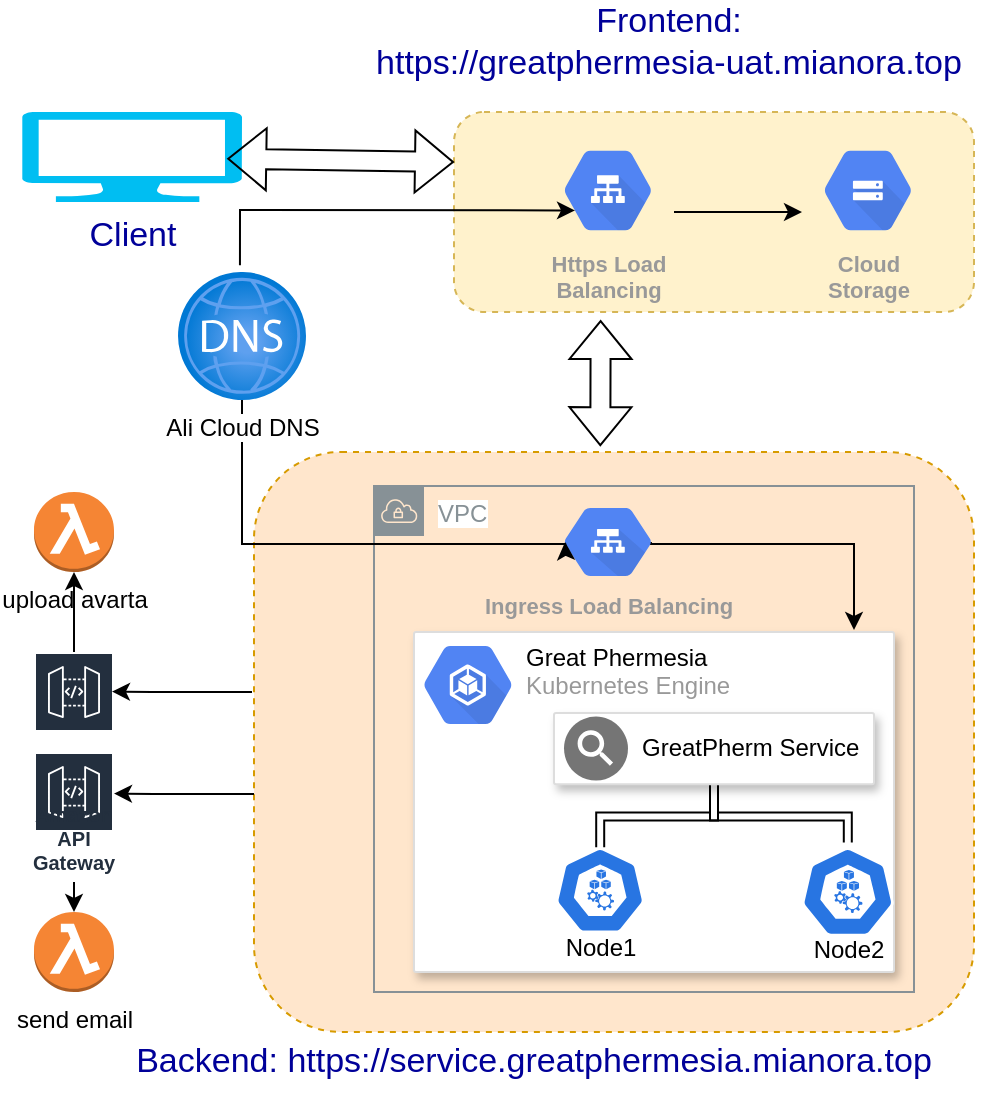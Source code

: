 <mxfile version="15.8.3" type="github">
  <diagram id="ikGtwgLMf36ZarADBzcD" name="Page-1">
    <mxGraphModel dx="1209" dy="684" grid="1" gridSize="10" guides="1" tooltips="1" connect="1" arrows="1" fold="1" page="1" pageScale="1" pageWidth="827" pageHeight="1169" math="0" shadow="0">
      <root>
        <mxCell id="0" />
        <mxCell id="1" parent="0" />
        <mxCell id="jbyeKFmthqBh8CjG3WKW-44" value="" style="rounded=1;whiteSpace=wrap;html=1;labelBackgroundColor=default;strokeColor=#d79b00;fillColor=#ffe6cc;dashed=1;fontColor=default;" parent="1" vertex="1">
          <mxGeometry x="420" y="340" width="360" height="290" as="geometry" />
        </mxCell>
        <mxCell id="jbyeKFmthqBh8CjG3WKW-40" value="VPC" style="sketch=0;outlineConnect=0;gradientColor=none;html=1;whiteSpace=wrap;fontSize=12;fontStyle=0;shape=mxgraph.aws4.group;grIcon=mxgraph.aws4.group_vpc;strokeColor=#879196;fillColor=none;verticalAlign=top;align=left;spacingLeft=30;fontColor=#879196;dashed=0;labelBackgroundColor=default;" parent="1" vertex="1">
          <mxGeometry x="480" y="357" width="270" height="253" as="geometry" />
        </mxCell>
        <mxCell id="jbyeKFmthqBh8CjG3WKW-42" value="" style="rounded=1;whiteSpace=wrap;html=1;labelBackgroundColor=default;fillColor=#fff2cc;strokeColor=#d6b656;dashed=1;fontColor=default;" parent="1" vertex="1">
          <mxGeometry x="520" y="170" width="260" height="100" as="geometry" />
        </mxCell>
        <mxCell id="jbyeKFmthqBh8CjG3WKW-3" value="Cloud&#xa;Storage" style="sketch=0;html=1;fillColor=#5184F3;strokeColor=none;verticalAlign=top;labelPosition=center;verticalLabelPosition=bottom;align=center;spacingTop=-6;fontSize=11;fontStyle=1;fontColor=#999999;shape=mxgraph.gcp2.hexIcon;prIcon=cloud_storage" parent="1" vertex="1">
          <mxGeometry x="694" y="180" width="66" height="58.5" as="geometry" />
        </mxCell>
        <mxCell id="jbyeKFmthqBh8CjG3WKW-10" value="" style="strokeColor=#dddddd;shadow=1;strokeWidth=1;rounded=1;absoluteArcSize=1;arcSize=2;fillColor=default;fontColor=default;" parent="1" vertex="1">
          <mxGeometry x="500" y="430" width="240" height="170" as="geometry" />
        </mxCell>
        <mxCell id="jbyeKFmthqBh8CjG3WKW-11" value="&lt;font color=&quot;#000000&quot;&gt;Great Phermesia&lt;/font&gt;&lt;br&gt;Kubernetes Engine" style="sketch=0;dashed=0;connectable=0;html=1;fillColor=#5184F3;strokeColor=none;shape=mxgraph.gcp2.container_engine;part=1;labelPosition=right;verticalLabelPosition=middle;align=left;verticalAlign=top;spacingLeft=5;fontColor=#999999;fontSize=12;spacingTop=-8;" parent="jbyeKFmthqBh8CjG3WKW-10" vertex="1">
          <mxGeometry width="44" height="39" relative="1" as="geometry">
            <mxPoint x="5" y="7" as="offset" />
          </mxGeometry>
        </mxCell>
        <mxCell id="jbyeKFmthqBh8CjG3WKW-20" value="" style="edgeStyle=orthogonalEdgeStyle;rounded=0;orthogonalLoop=1;jettySize=auto;html=1;shape=link;strokeColor=default;labelBackgroundColor=default;fontColor=default;" parent="jbyeKFmthqBh8CjG3WKW-10" source="jbyeKFmthqBh8CjG3WKW-12" target="jbyeKFmthqBh8CjG3WKW-18" edge="1">
          <mxGeometry relative="1" as="geometry">
            <Array as="points">
              <mxPoint x="93" y="92.286" />
              <mxPoint x="150" y="92.286" />
            </Array>
          </mxGeometry>
        </mxCell>
        <mxCell id="jbyeKFmthqBh8CjG3WKW-12" value="&lt;br&gt;&lt;br&gt;&lt;br&gt;&lt;br&gt;Node1" style="sketch=0;html=1;dashed=0;whitespace=wrap;fillColor=#2875E2;strokeColor=#ffffff;points=[[0.005,0.63,0],[0.1,0.2,0],[0.9,0.2,0],[0.5,0,0],[0.995,0.63,0],[0.72,0.99,0],[0.5,1,0],[0.28,0.99,0]];shape=mxgraph.kubernetes.icon;prIcon=node;fontColor=default;" parent="jbyeKFmthqBh8CjG3WKW-10" vertex="1">
          <mxGeometry x="70" y="107.667" width="46.15" height="42.905" as="geometry" />
        </mxCell>
        <mxCell id="jbyeKFmthqBh8CjG3WKW-21" value="" style="edgeStyle=orthogonalEdgeStyle;rounded=0;orthogonalLoop=1;jettySize=auto;html=1;shape=link;strokeColor=default;labelBackgroundColor=default;fontColor=default;width=-4;" parent="jbyeKFmthqBh8CjG3WKW-10" source="jbyeKFmthqBh8CjG3WKW-15" target="jbyeKFmthqBh8CjG3WKW-18" edge="1">
          <mxGeometry relative="1" as="geometry">
            <Array as="points">
              <mxPoint x="217" y="92.286" />
              <mxPoint x="150" y="92.286" />
            </Array>
          </mxGeometry>
        </mxCell>
        <mxCell id="jbyeKFmthqBh8CjG3WKW-15" value="&lt;br&gt;&lt;br&gt;&lt;br&gt;&lt;br&gt;Node2" style="sketch=0;html=1;dashed=0;whitespace=wrap;fillColor=#2875E2;strokeColor=#ffffff;points=[[0.005,0.63,0],[0.1,0.2,0],[0.9,0.2,0],[0.5,0,0],[0.995,0.63,0],[0.72,0.99,0],[0.5,1,0],[0.28,0.99,0]];shape=mxgraph.kubernetes.icon;prIcon=node;fontColor=default;" parent="jbyeKFmthqBh8CjG3WKW-10" vertex="1">
          <mxGeometry x="193.84" y="105.238" width="46.15" height="49.381" as="geometry" />
        </mxCell>
        <mxCell id="jbyeKFmthqBh8CjG3WKW-18" value="" style="strokeColor=#dddddd;shadow=1;strokeWidth=1;rounded=1;absoluteArcSize=1;arcSize=2;fillColor=default;fontColor=default;" parent="jbyeKFmthqBh8CjG3WKW-10" vertex="1">
          <mxGeometry x="70" y="40.476" width="160" height="35.619" as="geometry" />
        </mxCell>
        <mxCell id="jbyeKFmthqBh8CjG3WKW-19" value="GreatPherm Service&amp;nbsp;" style="sketch=0;dashed=0;connectable=0;html=1;fillColor=#757575;strokeColor=none;shape=mxgraph.gcp2.service_discovery;part=1;labelPosition=right;verticalLabelPosition=middle;align=left;verticalAlign=middle;spacingLeft=5;fontSize=12;" parent="jbyeKFmthqBh8CjG3WKW-18" vertex="1">
          <mxGeometry y="0.5" width="32" height="32" relative="1" as="geometry">
            <mxPoint x="5" y="-16" as="offset" />
          </mxGeometry>
        </mxCell>
        <mxCell id="jbyeKFmthqBh8CjG3WKW-46" value="" style="edgeStyle=orthogonalEdgeStyle;rounded=0;orthogonalLoop=1;jettySize=auto;html=1;labelBackgroundColor=default;fontColor=default;strokeColor=default;exitX=0.825;exitY=0.5;exitDx=0;exitDy=0;exitPerimeter=0;" parent="1" source="jbyeKFmthqBh8CjG3WKW-26" edge="1">
          <mxGeometry relative="1" as="geometry">
            <mxPoint x="720" y="429" as="targetPoint" />
            <Array as="points">
              <mxPoint x="720" y="386" />
            </Array>
          </mxGeometry>
        </mxCell>
        <mxCell id="jbyeKFmthqBh8CjG3WKW-26" value="Ingress Load Balancing" style="sketch=0;html=1;fillColor=#5184F3;strokeColor=none;verticalAlign=top;labelPosition=center;verticalLabelPosition=bottom;align=center;spacingTop=-6;fontSize=11;fontStyle=1;fontColor=#999999;shape=mxgraph.gcp2.hexIcon;prIcon=cloud_load_balancing" parent="1" vertex="1">
          <mxGeometry x="564" y="360" width="66" height="50" as="geometry" />
        </mxCell>
        <mxCell id="jbyeKFmthqBh8CjG3WKW-43" value="" style="edgeStyle=orthogonalEdgeStyle;rounded=0;orthogonalLoop=1;jettySize=auto;html=1;labelBackgroundColor=default;fontColor=default;strokeColor=default;" parent="1" source="jbyeKFmthqBh8CjG3WKW-27" target="jbyeKFmthqBh8CjG3WKW-3" edge="1">
          <mxGeometry relative="1" as="geometry">
            <Array as="points">
              <mxPoint x="680" y="220" />
              <mxPoint x="680" y="220" />
            </Array>
          </mxGeometry>
        </mxCell>
        <mxCell id="jbyeKFmthqBh8CjG3WKW-27" value="Https Load&lt;br&gt;Balancing" style="sketch=0;html=1;fillColor=#5184F3;strokeColor=none;verticalAlign=top;labelPosition=center;verticalLabelPosition=bottom;align=center;spacingTop=-6;fontSize=11;fontStyle=1;fontColor=#999999;shape=mxgraph.gcp2.hexIcon;prIcon=cloud_load_balancing" parent="1" vertex="1">
          <mxGeometry x="564" y="180" width="66" height="58.5" as="geometry" />
        </mxCell>
        <mxCell id="jbyeKFmthqBh8CjG3WKW-35" style="edgeStyle=orthogonalEdgeStyle;rounded=0;orthogonalLoop=1;jettySize=auto;html=1;entryX=0.175;entryY=0.5;entryDx=0;entryDy=0;entryPerimeter=0;labelBackgroundColor=default;fontColor=default;strokeColor=default;" parent="1" source="jbyeKFmthqBh8CjG3WKW-28" target="jbyeKFmthqBh8CjG3WKW-26" edge="1">
          <mxGeometry relative="1" as="geometry">
            <Array as="points">
              <mxPoint x="414" y="386" />
            </Array>
          </mxGeometry>
        </mxCell>
        <mxCell id="jbyeKFmthqBh8CjG3WKW-28" value="Ali Cloud DNS" style="aspect=fixed;html=1;points=[];align=center;image;fontSize=12;image=img/lib/azure2/networking/DNS_Zones.svg;fontColor=default;fillColor=default;labelBackgroundColor=default;" parent="1" vertex="1">
          <mxGeometry x="382" y="250" width="64" height="64" as="geometry" />
        </mxCell>
        <mxCell id="jbyeKFmthqBh8CjG3WKW-34" value="" style="endArrow=classic;html=1;rounded=0;labelBackgroundColor=default;fontColor=default;strokeColor=default;entryX=0.25;entryY=0.67;entryDx=0;entryDy=0;entryPerimeter=0;exitX=0.484;exitY=-0.052;exitDx=0;exitDy=0;exitPerimeter=0;" parent="1" source="jbyeKFmthqBh8CjG3WKW-28" target="jbyeKFmthqBh8CjG3WKW-27" edge="1">
          <mxGeometry width="50" height="50" relative="1" as="geometry">
            <mxPoint x="270" y="300" as="sourcePoint" />
            <mxPoint x="320" y="280" as="targetPoint" />
            <Array as="points">
              <mxPoint x="413" y="219" />
            </Array>
          </mxGeometry>
        </mxCell>
        <mxCell id="jbyeKFmthqBh8CjG3WKW-48" value="" style="shape=flexArrow;endArrow=classic;startArrow=classic;html=1;rounded=0;labelBackgroundColor=default;fontColor=default;strokeColor=default;entryX=0.282;entryY=1.04;entryDx=0;entryDy=0;entryPerimeter=0;exitX=0.481;exitY=-0.01;exitDx=0;exitDy=0;exitPerimeter=0;" parent="1" source="jbyeKFmthqBh8CjG3WKW-44" target="jbyeKFmthqBh8CjG3WKW-42" edge="1">
          <mxGeometry width="100" height="100" relative="1" as="geometry">
            <mxPoint x="432" y="340" as="sourcePoint" />
            <mxPoint x="480" y="280" as="targetPoint" />
          </mxGeometry>
        </mxCell>
        <mxCell id="jbyeKFmthqBh8CjG3WKW-50" value="&lt;font style=&quot;font-size: 17px&quot; color=&quot;#000099&quot;&gt;Frontend: &lt;br&gt;&lt;font style=&quot;font-size: 17px&quot;&gt;https://greatphermesia-uat.mianora.top&lt;/font&gt;&lt;/font&gt;" style="text;html=1;align=center;verticalAlign=middle;whiteSpace=wrap;rounded=0;dashed=1;labelBackgroundColor=default;strokeWidth=17;glass=0;fontColor=default;strokeColor=none;" parent="1" vertex="1">
          <mxGeometry x="470" y="120" width="315" height="30" as="geometry" />
        </mxCell>
        <mxCell id="jbyeKFmthqBh8CjG3WKW-51" value="&lt;font style=&quot;font-size: 17px&quot; color=&quot;#000099&quot;&gt;Backend: &lt;font style=&quot;font-size: 17px&quot;&gt;https://service.greatphermesia.mianora.top&lt;/font&gt;&lt;/font&gt;" style="text;html=1;strokeColor=none;fillColor=none;align=center;verticalAlign=middle;whiteSpace=wrap;rounded=0;dashed=1;labelBackgroundColor=default;fontColor=default;strokeWidth=15;" parent="1" vertex="1">
          <mxGeometry x="360" y="630" width="400" height="30" as="geometry" />
        </mxCell>
        <mxCell id="jbyeKFmthqBh8CjG3WKW-52" value="Client" style="verticalLabelPosition=bottom;html=1;verticalAlign=top;align=center;strokeColor=none;fillColor=#00BEF2;shape=mxgraph.azure.computer;pointerEvents=1;glass=0;dashed=1;labelBackgroundColor=default;fontSize=17;fontColor=#000099;" parent="1" vertex="1">
          <mxGeometry x="304" y="170" width="110" height="45" as="geometry" />
        </mxCell>
        <mxCell id="jbyeKFmthqBh8CjG3WKW-55" value="" style="shape=flexArrow;endArrow=classic;startArrow=classic;html=1;rounded=0;labelBackgroundColor=default;fontSize=17;fontColor=default;strokeColor=default;exitX=0.933;exitY=0.519;exitDx=0;exitDy=0;exitPerimeter=0;entryX=0;entryY=0.25;entryDx=0;entryDy=0;" parent="1" source="jbyeKFmthqBh8CjG3WKW-52" target="jbyeKFmthqBh8CjG3WKW-42" edge="1">
          <mxGeometry width="100" height="100" relative="1" as="geometry">
            <mxPoint x="200" y="205" as="sourcePoint" />
            <mxPoint x="340" y="200" as="targetPoint" />
          </mxGeometry>
        </mxCell>
        <mxCell id="0rDF1MZR_nfFmdDpBObS-1" value="send email" style="outlineConnect=0;dashed=0;verticalLabelPosition=bottom;verticalAlign=top;align=center;html=1;shape=mxgraph.aws3.lambda_function;fillColor=#F58534;gradientColor=none;" parent="1" vertex="1">
          <mxGeometry x="310" y="570" width="40" height="40" as="geometry" />
        </mxCell>
        <mxCell id="0rDF1MZR_nfFmdDpBObS-5" value="" style="edgeStyle=orthogonalEdgeStyle;rounded=0;orthogonalLoop=1;jettySize=auto;html=1;" parent="1" target="0rDF1MZR_nfFmdDpBObS-1" edge="1">
          <mxGeometry relative="1" as="geometry">
            <mxPoint x="340" y="506.5" as="sourcePoint" />
          </mxGeometry>
        </mxCell>
        <mxCell id="0rDF1MZR_nfFmdDpBObS-6" value="Amazon API Gateway" style="sketch=0;outlineConnect=0;fontColor=#232F3E;gradientColor=none;strokeColor=#ffffff;fillColor=#232F3E;dashed=0;verticalLabelPosition=middle;verticalAlign=bottom;align=center;html=1;whiteSpace=wrap;fontSize=10;fontStyle=1;spacing=3;shape=mxgraph.aws4.productIcon;prIcon=mxgraph.aws4.api_gateway;" parent="1" vertex="1">
          <mxGeometry x="310" y="490" width="40" height="65" as="geometry" />
        </mxCell>
        <mxCell id="u4m31eZhsPlJEivg5WE0-1" value="" style="endArrow=classic;html=1;rounded=0;" edge="1" parent="1">
          <mxGeometry width="50" height="50" relative="1" as="geometry">
            <mxPoint x="420" y="511" as="sourcePoint" />
            <mxPoint x="350" y="510.75" as="targetPoint" />
            <Array as="points">
              <mxPoint x="400" y="511" />
              <mxPoint x="370" y="511" />
            </Array>
          </mxGeometry>
        </mxCell>
        <mxCell id="u4m31eZhsPlJEivg5WE0-4" value="" style="edgeStyle=orthogonalEdgeStyle;rounded=0;orthogonalLoop=1;jettySize=auto;html=1;" edge="1" parent="1" source="u4m31eZhsPlJEivg5WE0-2" target="u4m31eZhsPlJEivg5WE0-3">
          <mxGeometry relative="1" as="geometry" />
        </mxCell>
        <mxCell id="u4m31eZhsPlJEivg5WE0-2" value="" style="sketch=0;outlineConnect=0;fontColor=#232F3E;gradientColor=none;strokeColor=#ffffff;fillColor=#232F3E;dashed=0;verticalLabelPosition=middle;verticalAlign=bottom;align=center;html=1;whiteSpace=wrap;fontSize=10;fontStyle=1;spacing=3;shape=mxgraph.aws4.productIcon;prIcon=mxgraph.aws4.api_gateway;" vertex="1" parent="1">
          <mxGeometry x="310" y="440" width="40" height="40" as="geometry" />
        </mxCell>
        <mxCell id="u4m31eZhsPlJEivg5WE0-3" value="upload avarta" style="outlineConnect=0;dashed=0;verticalLabelPosition=bottom;verticalAlign=top;align=center;html=1;shape=mxgraph.aws3.lambda_function;fillColor=#F58534;gradientColor=none;" vertex="1" parent="1">
          <mxGeometry x="310" y="360" width="40" height="40" as="geometry" />
        </mxCell>
        <mxCell id="u4m31eZhsPlJEivg5WE0-6" value="" style="endArrow=classic;html=1;rounded=0;" edge="1" parent="1">
          <mxGeometry width="50" height="50" relative="1" as="geometry">
            <mxPoint x="419" y="460" as="sourcePoint" />
            <mxPoint x="349" y="459.75" as="targetPoint" />
            <Array as="points">
              <mxPoint x="399" y="460" />
              <mxPoint x="369" y="460" />
            </Array>
          </mxGeometry>
        </mxCell>
      </root>
    </mxGraphModel>
  </diagram>
</mxfile>
